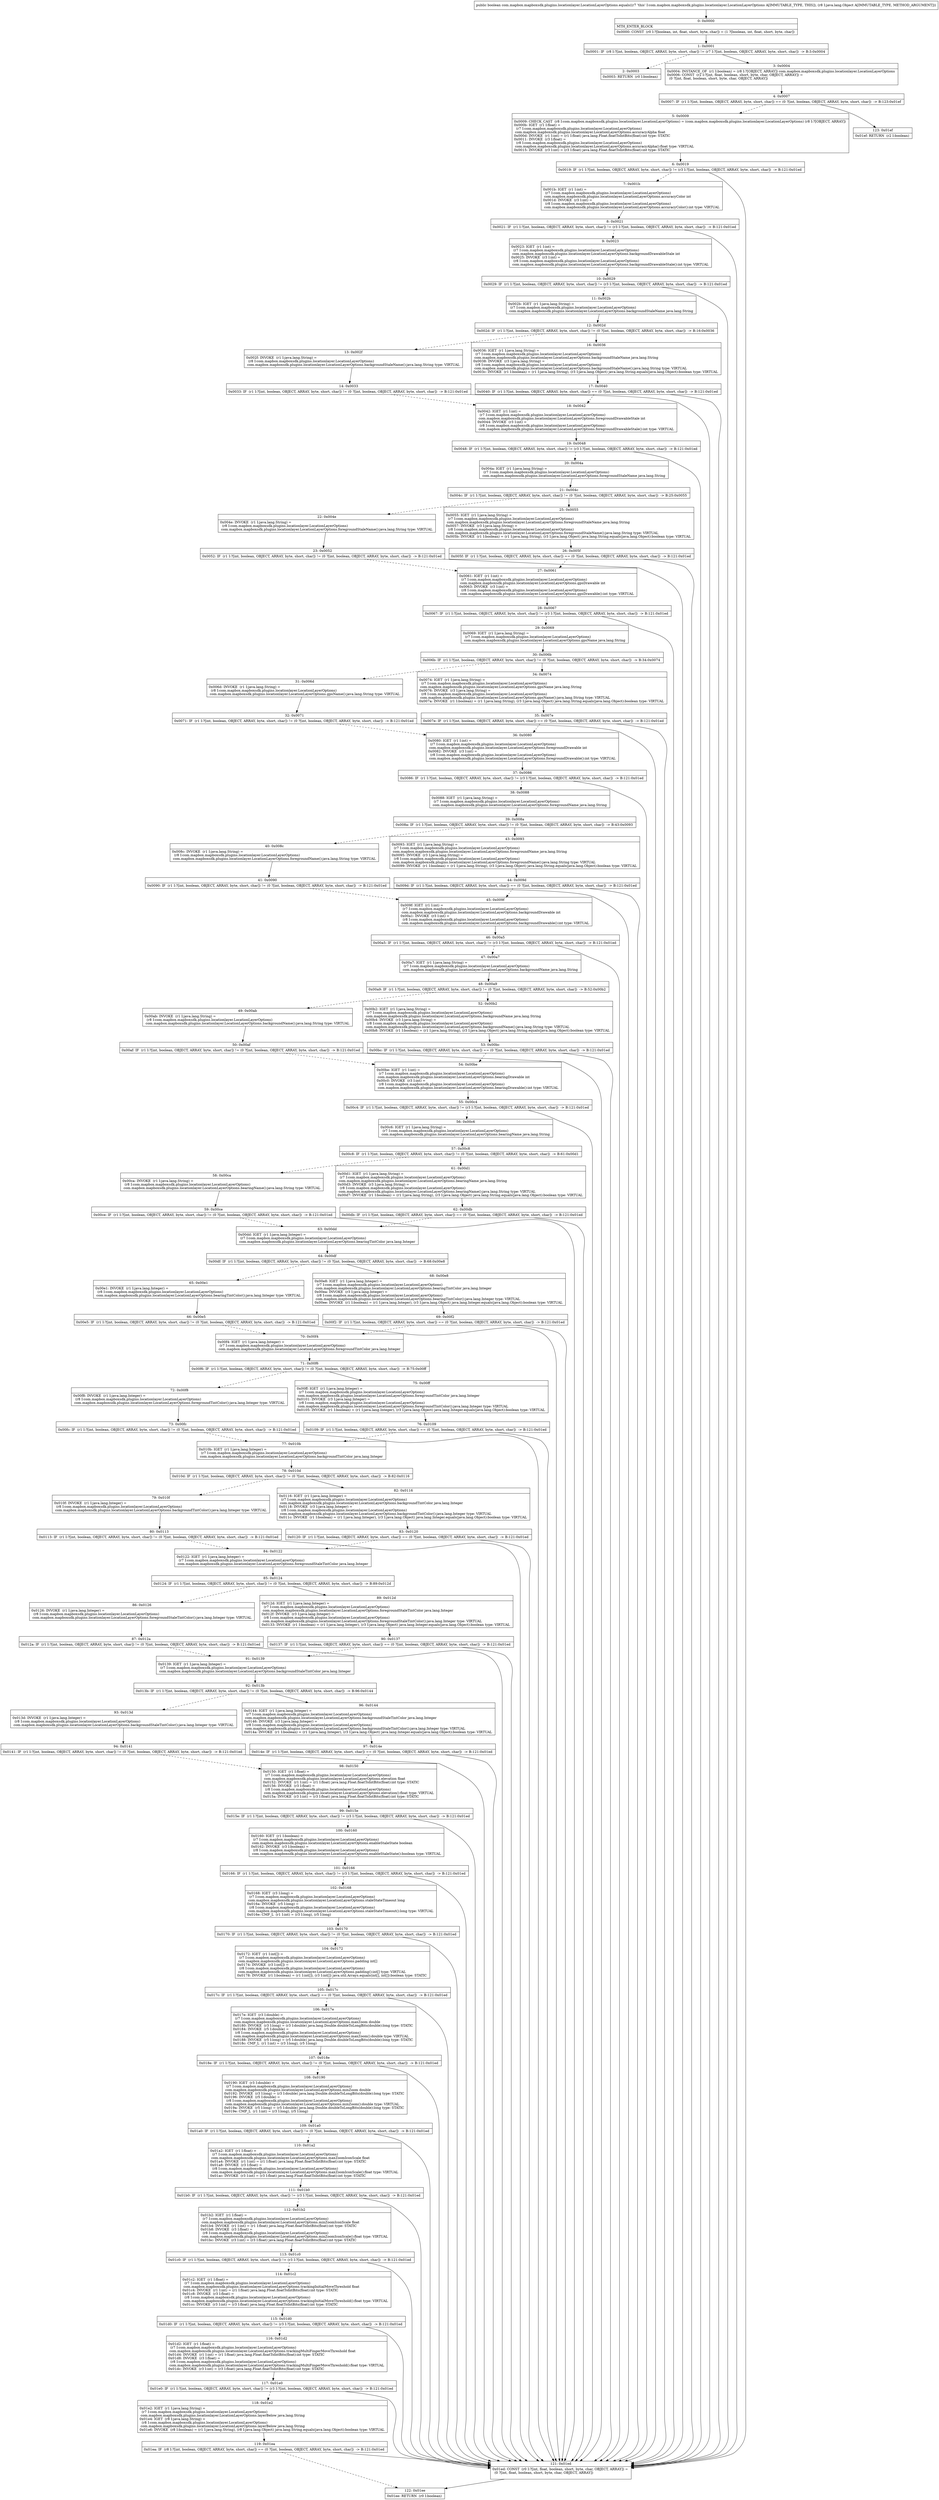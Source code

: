 digraph "CFG forcom.mapbox.mapboxsdk.plugins.locationlayer.LocationLayerOptions.equals(Ljava\/lang\/Object;)Z" {
Node_0 [shape=record,label="{0\:\ 0x0000|MTH_ENTER_BLOCK\l|0x0000: CONST  (r0 I:?[boolean, int, float, short, byte, char]) = (1 ?[boolean, int, float, short, byte, char]) \l}"];
Node_1 [shape=record,label="{1\:\ 0x0001|0x0001: IF  (r8 I:?[int, boolean, OBJECT, ARRAY, byte, short, char]) != (r7 I:?[int, boolean, OBJECT, ARRAY, byte, short, char])  \-\> B:3:0x0004 \l}"];
Node_2 [shape=record,label="{2\:\ 0x0003|0x0003: RETURN  (r0 I:boolean) \l}"];
Node_3 [shape=record,label="{3\:\ 0x0004|0x0004: INSTANCE_OF  (r1 I:boolean) = (r8 I:?[OBJECT, ARRAY]) com.mapbox.mapboxsdk.plugins.locationlayer.LocationLayerOptions \l0x0006: CONST  (r2 I:?[int, float, boolean, short, byte, char, OBJECT, ARRAY]) = \l  (0 ?[int, float, boolean, short, byte, char, OBJECT, ARRAY])\l \l}"];
Node_4 [shape=record,label="{4\:\ 0x0007|0x0007: IF  (r1 I:?[int, boolean, OBJECT, ARRAY, byte, short, char]) == (0 ?[int, boolean, OBJECT, ARRAY, byte, short, char])  \-\> B:123:0x01ef \l}"];
Node_5 [shape=record,label="{5\:\ 0x0009|0x0009: CHECK_CAST  (r8 I:com.mapbox.mapboxsdk.plugins.locationlayer.LocationLayerOptions) = (com.mapbox.mapboxsdk.plugins.locationlayer.LocationLayerOptions) (r8 I:?[OBJECT, ARRAY]) \l0x000b: IGET  (r1 I:float) = \l  (r7 I:com.mapbox.mapboxsdk.plugins.locationlayer.LocationLayerOptions)\l com.mapbox.mapboxsdk.plugins.locationlayer.LocationLayerOptions.accuracyAlpha float \l0x000d: INVOKE  (r1 I:int) = (r1 I:float) java.lang.Float.floatToIntBits(float):int type: STATIC \l0x0011: INVOKE  (r3 I:float) = \l  (r8 I:com.mapbox.mapboxsdk.plugins.locationlayer.LocationLayerOptions)\l com.mapbox.mapboxsdk.plugins.locationlayer.LocationLayerOptions.accuracyAlpha():float type: VIRTUAL \l0x0015: INVOKE  (r3 I:int) = (r3 I:float) java.lang.Float.floatToIntBits(float):int type: STATIC \l}"];
Node_6 [shape=record,label="{6\:\ 0x0019|0x0019: IF  (r1 I:?[int, boolean, OBJECT, ARRAY, byte, short, char]) != (r3 I:?[int, boolean, OBJECT, ARRAY, byte, short, char])  \-\> B:121:0x01ed \l}"];
Node_7 [shape=record,label="{7\:\ 0x001b|0x001b: IGET  (r1 I:int) = \l  (r7 I:com.mapbox.mapboxsdk.plugins.locationlayer.LocationLayerOptions)\l com.mapbox.mapboxsdk.plugins.locationlayer.LocationLayerOptions.accuracyColor int \l0x001d: INVOKE  (r3 I:int) = \l  (r8 I:com.mapbox.mapboxsdk.plugins.locationlayer.LocationLayerOptions)\l com.mapbox.mapboxsdk.plugins.locationlayer.LocationLayerOptions.accuracyColor():int type: VIRTUAL \l}"];
Node_8 [shape=record,label="{8\:\ 0x0021|0x0021: IF  (r1 I:?[int, boolean, OBJECT, ARRAY, byte, short, char]) != (r3 I:?[int, boolean, OBJECT, ARRAY, byte, short, char])  \-\> B:121:0x01ed \l}"];
Node_9 [shape=record,label="{9\:\ 0x0023|0x0023: IGET  (r1 I:int) = \l  (r7 I:com.mapbox.mapboxsdk.plugins.locationlayer.LocationLayerOptions)\l com.mapbox.mapboxsdk.plugins.locationlayer.LocationLayerOptions.backgroundDrawableStale int \l0x0025: INVOKE  (r3 I:int) = \l  (r8 I:com.mapbox.mapboxsdk.plugins.locationlayer.LocationLayerOptions)\l com.mapbox.mapboxsdk.plugins.locationlayer.LocationLayerOptions.backgroundDrawableStale():int type: VIRTUAL \l}"];
Node_10 [shape=record,label="{10\:\ 0x0029|0x0029: IF  (r1 I:?[int, boolean, OBJECT, ARRAY, byte, short, char]) != (r3 I:?[int, boolean, OBJECT, ARRAY, byte, short, char])  \-\> B:121:0x01ed \l}"];
Node_11 [shape=record,label="{11\:\ 0x002b|0x002b: IGET  (r1 I:java.lang.String) = \l  (r7 I:com.mapbox.mapboxsdk.plugins.locationlayer.LocationLayerOptions)\l com.mapbox.mapboxsdk.plugins.locationlayer.LocationLayerOptions.backgroundStaleName java.lang.String \l}"];
Node_12 [shape=record,label="{12\:\ 0x002d|0x002d: IF  (r1 I:?[int, boolean, OBJECT, ARRAY, byte, short, char]) != (0 ?[int, boolean, OBJECT, ARRAY, byte, short, char])  \-\> B:16:0x0036 \l}"];
Node_13 [shape=record,label="{13\:\ 0x002f|0x002f: INVOKE  (r1 I:java.lang.String) = \l  (r8 I:com.mapbox.mapboxsdk.plugins.locationlayer.LocationLayerOptions)\l com.mapbox.mapboxsdk.plugins.locationlayer.LocationLayerOptions.backgroundStaleName():java.lang.String type: VIRTUAL \l}"];
Node_14 [shape=record,label="{14\:\ 0x0033|0x0033: IF  (r1 I:?[int, boolean, OBJECT, ARRAY, byte, short, char]) != (0 ?[int, boolean, OBJECT, ARRAY, byte, short, char])  \-\> B:121:0x01ed \l}"];
Node_16 [shape=record,label="{16\:\ 0x0036|0x0036: IGET  (r1 I:java.lang.String) = \l  (r7 I:com.mapbox.mapboxsdk.plugins.locationlayer.LocationLayerOptions)\l com.mapbox.mapboxsdk.plugins.locationlayer.LocationLayerOptions.backgroundStaleName java.lang.String \l0x0038: INVOKE  (r3 I:java.lang.String) = \l  (r8 I:com.mapbox.mapboxsdk.plugins.locationlayer.LocationLayerOptions)\l com.mapbox.mapboxsdk.plugins.locationlayer.LocationLayerOptions.backgroundStaleName():java.lang.String type: VIRTUAL \l0x003c: INVOKE  (r1 I:boolean) = (r1 I:java.lang.String), (r3 I:java.lang.Object) java.lang.String.equals(java.lang.Object):boolean type: VIRTUAL \l}"];
Node_17 [shape=record,label="{17\:\ 0x0040|0x0040: IF  (r1 I:?[int, boolean, OBJECT, ARRAY, byte, short, char]) == (0 ?[int, boolean, OBJECT, ARRAY, byte, short, char])  \-\> B:121:0x01ed \l}"];
Node_18 [shape=record,label="{18\:\ 0x0042|0x0042: IGET  (r1 I:int) = \l  (r7 I:com.mapbox.mapboxsdk.plugins.locationlayer.LocationLayerOptions)\l com.mapbox.mapboxsdk.plugins.locationlayer.LocationLayerOptions.foregroundDrawableStale int \l0x0044: INVOKE  (r3 I:int) = \l  (r8 I:com.mapbox.mapboxsdk.plugins.locationlayer.LocationLayerOptions)\l com.mapbox.mapboxsdk.plugins.locationlayer.LocationLayerOptions.foregroundDrawableStale():int type: VIRTUAL \l}"];
Node_19 [shape=record,label="{19\:\ 0x0048|0x0048: IF  (r1 I:?[int, boolean, OBJECT, ARRAY, byte, short, char]) != (r3 I:?[int, boolean, OBJECT, ARRAY, byte, short, char])  \-\> B:121:0x01ed \l}"];
Node_20 [shape=record,label="{20\:\ 0x004a|0x004a: IGET  (r1 I:java.lang.String) = \l  (r7 I:com.mapbox.mapboxsdk.plugins.locationlayer.LocationLayerOptions)\l com.mapbox.mapboxsdk.plugins.locationlayer.LocationLayerOptions.foregroundStaleName java.lang.String \l}"];
Node_21 [shape=record,label="{21\:\ 0x004c|0x004c: IF  (r1 I:?[int, boolean, OBJECT, ARRAY, byte, short, char]) != (0 ?[int, boolean, OBJECT, ARRAY, byte, short, char])  \-\> B:25:0x0055 \l}"];
Node_22 [shape=record,label="{22\:\ 0x004e|0x004e: INVOKE  (r1 I:java.lang.String) = \l  (r8 I:com.mapbox.mapboxsdk.plugins.locationlayer.LocationLayerOptions)\l com.mapbox.mapboxsdk.plugins.locationlayer.LocationLayerOptions.foregroundStaleName():java.lang.String type: VIRTUAL \l}"];
Node_23 [shape=record,label="{23\:\ 0x0052|0x0052: IF  (r1 I:?[int, boolean, OBJECT, ARRAY, byte, short, char]) != (0 ?[int, boolean, OBJECT, ARRAY, byte, short, char])  \-\> B:121:0x01ed \l}"];
Node_25 [shape=record,label="{25\:\ 0x0055|0x0055: IGET  (r1 I:java.lang.String) = \l  (r7 I:com.mapbox.mapboxsdk.plugins.locationlayer.LocationLayerOptions)\l com.mapbox.mapboxsdk.plugins.locationlayer.LocationLayerOptions.foregroundStaleName java.lang.String \l0x0057: INVOKE  (r3 I:java.lang.String) = \l  (r8 I:com.mapbox.mapboxsdk.plugins.locationlayer.LocationLayerOptions)\l com.mapbox.mapboxsdk.plugins.locationlayer.LocationLayerOptions.foregroundStaleName():java.lang.String type: VIRTUAL \l0x005b: INVOKE  (r1 I:boolean) = (r1 I:java.lang.String), (r3 I:java.lang.Object) java.lang.String.equals(java.lang.Object):boolean type: VIRTUAL \l}"];
Node_26 [shape=record,label="{26\:\ 0x005f|0x005f: IF  (r1 I:?[int, boolean, OBJECT, ARRAY, byte, short, char]) == (0 ?[int, boolean, OBJECT, ARRAY, byte, short, char])  \-\> B:121:0x01ed \l}"];
Node_27 [shape=record,label="{27\:\ 0x0061|0x0061: IGET  (r1 I:int) = \l  (r7 I:com.mapbox.mapboxsdk.plugins.locationlayer.LocationLayerOptions)\l com.mapbox.mapboxsdk.plugins.locationlayer.LocationLayerOptions.gpsDrawable int \l0x0063: INVOKE  (r3 I:int) = \l  (r8 I:com.mapbox.mapboxsdk.plugins.locationlayer.LocationLayerOptions)\l com.mapbox.mapboxsdk.plugins.locationlayer.LocationLayerOptions.gpsDrawable():int type: VIRTUAL \l}"];
Node_28 [shape=record,label="{28\:\ 0x0067|0x0067: IF  (r1 I:?[int, boolean, OBJECT, ARRAY, byte, short, char]) != (r3 I:?[int, boolean, OBJECT, ARRAY, byte, short, char])  \-\> B:121:0x01ed \l}"];
Node_29 [shape=record,label="{29\:\ 0x0069|0x0069: IGET  (r1 I:java.lang.String) = \l  (r7 I:com.mapbox.mapboxsdk.plugins.locationlayer.LocationLayerOptions)\l com.mapbox.mapboxsdk.plugins.locationlayer.LocationLayerOptions.gpsName java.lang.String \l}"];
Node_30 [shape=record,label="{30\:\ 0x006b|0x006b: IF  (r1 I:?[int, boolean, OBJECT, ARRAY, byte, short, char]) != (0 ?[int, boolean, OBJECT, ARRAY, byte, short, char])  \-\> B:34:0x0074 \l}"];
Node_31 [shape=record,label="{31\:\ 0x006d|0x006d: INVOKE  (r1 I:java.lang.String) = \l  (r8 I:com.mapbox.mapboxsdk.plugins.locationlayer.LocationLayerOptions)\l com.mapbox.mapboxsdk.plugins.locationlayer.LocationLayerOptions.gpsName():java.lang.String type: VIRTUAL \l}"];
Node_32 [shape=record,label="{32\:\ 0x0071|0x0071: IF  (r1 I:?[int, boolean, OBJECT, ARRAY, byte, short, char]) != (0 ?[int, boolean, OBJECT, ARRAY, byte, short, char])  \-\> B:121:0x01ed \l}"];
Node_34 [shape=record,label="{34\:\ 0x0074|0x0074: IGET  (r1 I:java.lang.String) = \l  (r7 I:com.mapbox.mapboxsdk.plugins.locationlayer.LocationLayerOptions)\l com.mapbox.mapboxsdk.plugins.locationlayer.LocationLayerOptions.gpsName java.lang.String \l0x0076: INVOKE  (r3 I:java.lang.String) = \l  (r8 I:com.mapbox.mapboxsdk.plugins.locationlayer.LocationLayerOptions)\l com.mapbox.mapboxsdk.plugins.locationlayer.LocationLayerOptions.gpsName():java.lang.String type: VIRTUAL \l0x007a: INVOKE  (r1 I:boolean) = (r1 I:java.lang.String), (r3 I:java.lang.Object) java.lang.String.equals(java.lang.Object):boolean type: VIRTUAL \l}"];
Node_35 [shape=record,label="{35\:\ 0x007e|0x007e: IF  (r1 I:?[int, boolean, OBJECT, ARRAY, byte, short, char]) == (0 ?[int, boolean, OBJECT, ARRAY, byte, short, char])  \-\> B:121:0x01ed \l}"];
Node_36 [shape=record,label="{36\:\ 0x0080|0x0080: IGET  (r1 I:int) = \l  (r7 I:com.mapbox.mapboxsdk.plugins.locationlayer.LocationLayerOptions)\l com.mapbox.mapboxsdk.plugins.locationlayer.LocationLayerOptions.foregroundDrawable int \l0x0082: INVOKE  (r3 I:int) = \l  (r8 I:com.mapbox.mapboxsdk.plugins.locationlayer.LocationLayerOptions)\l com.mapbox.mapboxsdk.plugins.locationlayer.LocationLayerOptions.foregroundDrawable():int type: VIRTUAL \l}"];
Node_37 [shape=record,label="{37\:\ 0x0086|0x0086: IF  (r1 I:?[int, boolean, OBJECT, ARRAY, byte, short, char]) != (r3 I:?[int, boolean, OBJECT, ARRAY, byte, short, char])  \-\> B:121:0x01ed \l}"];
Node_38 [shape=record,label="{38\:\ 0x0088|0x0088: IGET  (r1 I:java.lang.String) = \l  (r7 I:com.mapbox.mapboxsdk.plugins.locationlayer.LocationLayerOptions)\l com.mapbox.mapboxsdk.plugins.locationlayer.LocationLayerOptions.foregroundName java.lang.String \l}"];
Node_39 [shape=record,label="{39\:\ 0x008a|0x008a: IF  (r1 I:?[int, boolean, OBJECT, ARRAY, byte, short, char]) != (0 ?[int, boolean, OBJECT, ARRAY, byte, short, char])  \-\> B:43:0x0093 \l}"];
Node_40 [shape=record,label="{40\:\ 0x008c|0x008c: INVOKE  (r1 I:java.lang.String) = \l  (r8 I:com.mapbox.mapboxsdk.plugins.locationlayer.LocationLayerOptions)\l com.mapbox.mapboxsdk.plugins.locationlayer.LocationLayerOptions.foregroundName():java.lang.String type: VIRTUAL \l}"];
Node_41 [shape=record,label="{41\:\ 0x0090|0x0090: IF  (r1 I:?[int, boolean, OBJECT, ARRAY, byte, short, char]) != (0 ?[int, boolean, OBJECT, ARRAY, byte, short, char])  \-\> B:121:0x01ed \l}"];
Node_43 [shape=record,label="{43\:\ 0x0093|0x0093: IGET  (r1 I:java.lang.String) = \l  (r7 I:com.mapbox.mapboxsdk.plugins.locationlayer.LocationLayerOptions)\l com.mapbox.mapboxsdk.plugins.locationlayer.LocationLayerOptions.foregroundName java.lang.String \l0x0095: INVOKE  (r3 I:java.lang.String) = \l  (r8 I:com.mapbox.mapboxsdk.plugins.locationlayer.LocationLayerOptions)\l com.mapbox.mapboxsdk.plugins.locationlayer.LocationLayerOptions.foregroundName():java.lang.String type: VIRTUAL \l0x0099: INVOKE  (r1 I:boolean) = (r1 I:java.lang.String), (r3 I:java.lang.Object) java.lang.String.equals(java.lang.Object):boolean type: VIRTUAL \l}"];
Node_44 [shape=record,label="{44\:\ 0x009d|0x009d: IF  (r1 I:?[int, boolean, OBJECT, ARRAY, byte, short, char]) == (0 ?[int, boolean, OBJECT, ARRAY, byte, short, char])  \-\> B:121:0x01ed \l}"];
Node_45 [shape=record,label="{45\:\ 0x009f|0x009f: IGET  (r1 I:int) = \l  (r7 I:com.mapbox.mapboxsdk.plugins.locationlayer.LocationLayerOptions)\l com.mapbox.mapboxsdk.plugins.locationlayer.LocationLayerOptions.backgroundDrawable int \l0x00a1: INVOKE  (r3 I:int) = \l  (r8 I:com.mapbox.mapboxsdk.plugins.locationlayer.LocationLayerOptions)\l com.mapbox.mapboxsdk.plugins.locationlayer.LocationLayerOptions.backgroundDrawable():int type: VIRTUAL \l}"];
Node_46 [shape=record,label="{46\:\ 0x00a5|0x00a5: IF  (r1 I:?[int, boolean, OBJECT, ARRAY, byte, short, char]) != (r3 I:?[int, boolean, OBJECT, ARRAY, byte, short, char])  \-\> B:121:0x01ed \l}"];
Node_47 [shape=record,label="{47\:\ 0x00a7|0x00a7: IGET  (r1 I:java.lang.String) = \l  (r7 I:com.mapbox.mapboxsdk.plugins.locationlayer.LocationLayerOptions)\l com.mapbox.mapboxsdk.plugins.locationlayer.LocationLayerOptions.backgroundName java.lang.String \l}"];
Node_48 [shape=record,label="{48\:\ 0x00a9|0x00a9: IF  (r1 I:?[int, boolean, OBJECT, ARRAY, byte, short, char]) != (0 ?[int, boolean, OBJECT, ARRAY, byte, short, char])  \-\> B:52:0x00b2 \l}"];
Node_49 [shape=record,label="{49\:\ 0x00ab|0x00ab: INVOKE  (r1 I:java.lang.String) = \l  (r8 I:com.mapbox.mapboxsdk.plugins.locationlayer.LocationLayerOptions)\l com.mapbox.mapboxsdk.plugins.locationlayer.LocationLayerOptions.backgroundName():java.lang.String type: VIRTUAL \l}"];
Node_50 [shape=record,label="{50\:\ 0x00af|0x00af: IF  (r1 I:?[int, boolean, OBJECT, ARRAY, byte, short, char]) != (0 ?[int, boolean, OBJECT, ARRAY, byte, short, char])  \-\> B:121:0x01ed \l}"];
Node_52 [shape=record,label="{52\:\ 0x00b2|0x00b2: IGET  (r1 I:java.lang.String) = \l  (r7 I:com.mapbox.mapboxsdk.plugins.locationlayer.LocationLayerOptions)\l com.mapbox.mapboxsdk.plugins.locationlayer.LocationLayerOptions.backgroundName java.lang.String \l0x00b4: INVOKE  (r3 I:java.lang.String) = \l  (r8 I:com.mapbox.mapboxsdk.plugins.locationlayer.LocationLayerOptions)\l com.mapbox.mapboxsdk.plugins.locationlayer.LocationLayerOptions.backgroundName():java.lang.String type: VIRTUAL \l0x00b8: INVOKE  (r1 I:boolean) = (r1 I:java.lang.String), (r3 I:java.lang.Object) java.lang.String.equals(java.lang.Object):boolean type: VIRTUAL \l}"];
Node_53 [shape=record,label="{53\:\ 0x00bc|0x00bc: IF  (r1 I:?[int, boolean, OBJECT, ARRAY, byte, short, char]) == (0 ?[int, boolean, OBJECT, ARRAY, byte, short, char])  \-\> B:121:0x01ed \l}"];
Node_54 [shape=record,label="{54\:\ 0x00be|0x00be: IGET  (r1 I:int) = \l  (r7 I:com.mapbox.mapboxsdk.plugins.locationlayer.LocationLayerOptions)\l com.mapbox.mapboxsdk.plugins.locationlayer.LocationLayerOptions.bearingDrawable int \l0x00c0: INVOKE  (r3 I:int) = \l  (r8 I:com.mapbox.mapboxsdk.plugins.locationlayer.LocationLayerOptions)\l com.mapbox.mapboxsdk.plugins.locationlayer.LocationLayerOptions.bearingDrawable():int type: VIRTUAL \l}"];
Node_55 [shape=record,label="{55\:\ 0x00c4|0x00c4: IF  (r1 I:?[int, boolean, OBJECT, ARRAY, byte, short, char]) != (r3 I:?[int, boolean, OBJECT, ARRAY, byte, short, char])  \-\> B:121:0x01ed \l}"];
Node_56 [shape=record,label="{56\:\ 0x00c6|0x00c6: IGET  (r1 I:java.lang.String) = \l  (r7 I:com.mapbox.mapboxsdk.plugins.locationlayer.LocationLayerOptions)\l com.mapbox.mapboxsdk.plugins.locationlayer.LocationLayerOptions.bearingName java.lang.String \l}"];
Node_57 [shape=record,label="{57\:\ 0x00c8|0x00c8: IF  (r1 I:?[int, boolean, OBJECT, ARRAY, byte, short, char]) != (0 ?[int, boolean, OBJECT, ARRAY, byte, short, char])  \-\> B:61:0x00d1 \l}"];
Node_58 [shape=record,label="{58\:\ 0x00ca|0x00ca: INVOKE  (r1 I:java.lang.String) = \l  (r8 I:com.mapbox.mapboxsdk.plugins.locationlayer.LocationLayerOptions)\l com.mapbox.mapboxsdk.plugins.locationlayer.LocationLayerOptions.bearingName():java.lang.String type: VIRTUAL \l}"];
Node_59 [shape=record,label="{59\:\ 0x00ce|0x00ce: IF  (r1 I:?[int, boolean, OBJECT, ARRAY, byte, short, char]) != (0 ?[int, boolean, OBJECT, ARRAY, byte, short, char])  \-\> B:121:0x01ed \l}"];
Node_61 [shape=record,label="{61\:\ 0x00d1|0x00d1: IGET  (r1 I:java.lang.String) = \l  (r7 I:com.mapbox.mapboxsdk.plugins.locationlayer.LocationLayerOptions)\l com.mapbox.mapboxsdk.plugins.locationlayer.LocationLayerOptions.bearingName java.lang.String \l0x00d3: INVOKE  (r3 I:java.lang.String) = \l  (r8 I:com.mapbox.mapboxsdk.plugins.locationlayer.LocationLayerOptions)\l com.mapbox.mapboxsdk.plugins.locationlayer.LocationLayerOptions.bearingName():java.lang.String type: VIRTUAL \l0x00d7: INVOKE  (r1 I:boolean) = (r1 I:java.lang.String), (r3 I:java.lang.Object) java.lang.String.equals(java.lang.Object):boolean type: VIRTUAL \l}"];
Node_62 [shape=record,label="{62\:\ 0x00db|0x00db: IF  (r1 I:?[int, boolean, OBJECT, ARRAY, byte, short, char]) == (0 ?[int, boolean, OBJECT, ARRAY, byte, short, char])  \-\> B:121:0x01ed \l}"];
Node_63 [shape=record,label="{63\:\ 0x00dd|0x00dd: IGET  (r1 I:java.lang.Integer) = \l  (r7 I:com.mapbox.mapboxsdk.plugins.locationlayer.LocationLayerOptions)\l com.mapbox.mapboxsdk.plugins.locationlayer.LocationLayerOptions.bearingTintColor java.lang.Integer \l}"];
Node_64 [shape=record,label="{64\:\ 0x00df|0x00df: IF  (r1 I:?[int, boolean, OBJECT, ARRAY, byte, short, char]) != (0 ?[int, boolean, OBJECT, ARRAY, byte, short, char])  \-\> B:68:0x00e8 \l}"];
Node_65 [shape=record,label="{65\:\ 0x00e1|0x00e1: INVOKE  (r1 I:java.lang.Integer) = \l  (r8 I:com.mapbox.mapboxsdk.plugins.locationlayer.LocationLayerOptions)\l com.mapbox.mapboxsdk.plugins.locationlayer.LocationLayerOptions.bearingTintColor():java.lang.Integer type: VIRTUAL \l}"];
Node_66 [shape=record,label="{66\:\ 0x00e5|0x00e5: IF  (r1 I:?[int, boolean, OBJECT, ARRAY, byte, short, char]) != (0 ?[int, boolean, OBJECT, ARRAY, byte, short, char])  \-\> B:121:0x01ed \l}"];
Node_68 [shape=record,label="{68\:\ 0x00e8|0x00e8: IGET  (r1 I:java.lang.Integer) = \l  (r7 I:com.mapbox.mapboxsdk.plugins.locationlayer.LocationLayerOptions)\l com.mapbox.mapboxsdk.plugins.locationlayer.LocationLayerOptions.bearingTintColor java.lang.Integer \l0x00ea: INVOKE  (r3 I:java.lang.Integer) = \l  (r8 I:com.mapbox.mapboxsdk.plugins.locationlayer.LocationLayerOptions)\l com.mapbox.mapboxsdk.plugins.locationlayer.LocationLayerOptions.bearingTintColor():java.lang.Integer type: VIRTUAL \l0x00ee: INVOKE  (r1 I:boolean) = (r1 I:java.lang.Integer), (r3 I:java.lang.Object) java.lang.Integer.equals(java.lang.Object):boolean type: VIRTUAL \l}"];
Node_69 [shape=record,label="{69\:\ 0x00f2|0x00f2: IF  (r1 I:?[int, boolean, OBJECT, ARRAY, byte, short, char]) == (0 ?[int, boolean, OBJECT, ARRAY, byte, short, char])  \-\> B:121:0x01ed \l}"];
Node_70 [shape=record,label="{70\:\ 0x00f4|0x00f4: IGET  (r1 I:java.lang.Integer) = \l  (r7 I:com.mapbox.mapboxsdk.plugins.locationlayer.LocationLayerOptions)\l com.mapbox.mapboxsdk.plugins.locationlayer.LocationLayerOptions.foregroundTintColor java.lang.Integer \l}"];
Node_71 [shape=record,label="{71\:\ 0x00f6|0x00f6: IF  (r1 I:?[int, boolean, OBJECT, ARRAY, byte, short, char]) != (0 ?[int, boolean, OBJECT, ARRAY, byte, short, char])  \-\> B:75:0x00ff \l}"];
Node_72 [shape=record,label="{72\:\ 0x00f8|0x00f8: INVOKE  (r1 I:java.lang.Integer) = \l  (r8 I:com.mapbox.mapboxsdk.plugins.locationlayer.LocationLayerOptions)\l com.mapbox.mapboxsdk.plugins.locationlayer.LocationLayerOptions.foregroundTintColor():java.lang.Integer type: VIRTUAL \l}"];
Node_73 [shape=record,label="{73\:\ 0x00fc|0x00fc: IF  (r1 I:?[int, boolean, OBJECT, ARRAY, byte, short, char]) != (0 ?[int, boolean, OBJECT, ARRAY, byte, short, char])  \-\> B:121:0x01ed \l}"];
Node_75 [shape=record,label="{75\:\ 0x00ff|0x00ff: IGET  (r1 I:java.lang.Integer) = \l  (r7 I:com.mapbox.mapboxsdk.plugins.locationlayer.LocationLayerOptions)\l com.mapbox.mapboxsdk.plugins.locationlayer.LocationLayerOptions.foregroundTintColor java.lang.Integer \l0x0101: INVOKE  (r3 I:java.lang.Integer) = \l  (r8 I:com.mapbox.mapboxsdk.plugins.locationlayer.LocationLayerOptions)\l com.mapbox.mapboxsdk.plugins.locationlayer.LocationLayerOptions.foregroundTintColor():java.lang.Integer type: VIRTUAL \l0x0105: INVOKE  (r1 I:boolean) = (r1 I:java.lang.Integer), (r3 I:java.lang.Object) java.lang.Integer.equals(java.lang.Object):boolean type: VIRTUAL \l}"];
Node_76 [shape=record,label="{76\:\ 0x0109|0x0109: IF  (r1 I:?[int, boolean, OBJECT, ARRAY, byte, short, char]) == (0 ?[int, boolean, OBJECT, ARRAY, byte, short, char])  \-\> B:121:0x01ed \l}"];
Node_77 [shape=record,label="{77\:\ 0x010b|0x010b: IGET  (r1 I:java.lang.Integer) = \l  (r7 I:com.mapbox.mapboxsdk.plugins.locationlayer.LocationLayerOptions)\l com.mapbox.mapboxsdk.plugins.locationlayer.LocationLayerOptions.backgroundTintColor java.lang.Integer \l}"];
Node_78 [shape=record,label="{78\:\ 0x010d|0x010d: IF  (r1 I:?[int, boolean, OBJECT, ARRAY, byte, short, char]) != (0 ?[int, boolean, OBJECT, ARRAY, byte, short, char])  \-\> B:82:0x0116 \l}"];
Node_79 [shape=record,label="{79\:\ 0x010f|0x010f: INVOKE  (r1 I:java.lang.Integer) = \l  (r8 I:com.mapbox.mapboxsdk.plugins.locationlayer.LocationLayerOptions)\l com.mapbox.mapboxsdk.plugins.locationlayer.LocationLayerOptions.backgroundTintColor():java.lang.Integer type: VIRTUAL \l}"];
Node_80 [shape=record,label="{80\:\ 0x0113|0x0113: IF  (r1 I:?[int, boolean, OBJECT, ARRAY, byte, short, char]) != (0 ?[int, boolean, OBJECT, ARRAY, byte, short, char])  \-\> B:121:0x01ed \l}"];
Node_82 [shape=record,label="{82\:\ 0x0116|0x0116: IGET  (r1 I:java.lang.Integer) = \l  (r7 I:com.mapbox.mapboxsdk.plugins.locationlayer.LocationLayerOptions)\l com.mapbox.mapboxsdk.plugins.locationlayer.LocationLayerOptions.backgroundTintColor java.lang.Integer \l0x0118: INVOKE  (r3 I:java.lang.Integer) = \l  (r8 I:com.mapbox.mapboxsdk.plugins.locationlayer.LocationLayerOptions)\l com.mapbox.mapboxsdk.plugins.locationlayer.LocationLayerOptions.backgroundTintColor():java.lang.Integer type: VIRTUAL \l0x011c: INVOKE  (r1 I:boolean) = (r1 I:java.lang.Integer), (r3 I:java.lang.Object) java.lang.Integer.equals(java.lang.Object):boolean type: VIRTUAL \l}"];
Node_83 [shape=record,label="{83\:\ 0x0120|0x0120: IF  (r1 I:?[int, boolean, OBJECT, ARRAY, byte, short, char]) == (0 ?[int, boolean, OBJECT, ARRAY, byte, short, char])  \-\> B:121:0x01ed \l}"];
Node_84 [shape=record,label="{84\:\ 0x0122|0x0122: IGET  (r1 I:java.lang.Integer) = \l  (r7 I:com.mapbox.mapboxsdk.plugins.locationlayer.LocationLayerOptions)\l com.mapbox.mapboxsdk.plugins.locationlayer.LocationLayerOptions.foregroundStaleTintColor java.lang.Integer \l}"];
Node_85 [shape=record,label="{85\:\ 0x0124|0x0124: IF  (r1 I:?[int, boolean, OBJECT, ARRAY, byte, short, char]) != (0 ?[int, boolean, OBJECT, ARRAY, byte, short, char])  \-\> B:89:0x012d \l}"];
Node_86 [shape=record,label="{86\:\ 0x0126|0x0126: INVOKE  (r1 I:java.lang.Integer) = \l  (r8 I:com.mapbox.mapboxsdk.plugins.locationlayer.LocationLayerOptions)\l com.mapbox.mapboxsdk.plugins.locationlayer.LocationLayerOptions.foregroundStaleTintColor():java.lang.Integer type: VIRTUAL \l}"];
Node_87 [shape=record,label="{87\:\ 0x012a|0x012a: IF  (r1 I:?[int, boolean, OBJECT, ARRAY, byte, short, char]) != (0 ?[int, boolean, OBJECT, ARRAY, byte, short, char])  \-\> B:121:0x01ed \l}"];
Node_89 [shape=record,label="{89\:\ 0x012d|0x012d: IGET  (r1 I:java.lang.Integer) = \l  (r7 I:com.mapbox.mapboxsdk.plugins.locationlayer.LocationLayerOptions)\l com.mapbox.mapboxsdk.plugins.locationlayer.LocationLayerOptions.foregroundStaleTintColor java.lang.Integer \l0x012f: INVOKE  (r3 I:java.lang.Integer) = \l  (r8 I:com.mapbox.mapboxsdk.plugins.locationlayer.LocationLayerOptions)\l com.mapbox.mapboxsdk.plugins.locationlayer.LocationLayerOptions.foregroundStaleTintColor():java.lang.Integer type: VIRTUAL \l0x0133: INVOKE  (r1 I:boolean) = (r1 I:java.lang.Integer), (r3 I:java.lang.Object) java.lang.Integer.equals(java.lang.Object):boolean type: VIRTUAL \l}"];
Node_90 [shape=record,label="{90\:\ 0x0137|0x0137: IF  (r1 I:?[int, boolean, OBJECT, ARRAY, byte, short, char]) == (0 ?[int, boolean, OBJECT, ARRAY, byte, short, char])  \-\> B:121:0x01ed \l}"];
Node_91 [shape=record,label="{91\:\ 0x0139|0x0139: IGET  (r1 I:java.lang.Integer) = \l  (r7 I:com.mapbox.mapboxsdk.plugins.locationlayer.LocationLayerOptions)\l com.mapbox.mapboxsdk.plugins.locationlayer.LocationLayerOptions.backgroundStaleTintColor java.lang.Integer \l}"];
Node_92 [shape=record,label="{92\:\ 0x013b|0x013b: IF  (r1 I:?[int, boolean, OBJECT, ARRAY, byte, short, char]) != (0 ?[int, boolean, OBJECT, ARRAY, byte, short, char])  \-\> B:96:0x0144 \l}"];
Node_93 [shape=record,label="{93\:\ 0x013d|0x013d: INVOKE  (r1 I:java.lang.Integer) = \l  (r8 I:com.mapbox.mapboxsdk.plugins.locationlayer.LocationLayerOptions)\l com.mapbox.mapboxsdk.plugins.locationlayer.LocationLayerOptions.backgroundStaleTintColor():java.lang.Integer type: VIRTUAL \l}"];
Node_94 [shape=record,label="{94\:\ 0x0141|0x0141: IF  (r1 I:?[int, boolean, OBJECT, ARRAY, byte, short, char]) != (0 ?[int, boolean, OBJECT, ARRAY, byte, short, char])  \-\> B:121:0x01ed \l}"];
Node_96 [shape=record,label="{96\:\ 0x0144|0x0144: IGET  (r1 I:java.lang.Integer) = \l  (r7 I:com.mapbox.mapboxsdk.plugins.locationlayer.LocationLayerOptions)\l com.mapbox.mapboxsdk.plugins.locationlayer.LocationLayerOptions.backgroundStaleTintColor java.lang.Integer \l0x0146: INVOKE  (r3 I:java.lang.Integer) = \l  (r8 I:com.mapbox.mapboxsdk.plugins.locationlayer.LocationLayerOptions)\l com.mapbox.mapboxsdk.plugins.locationlayer.LocationLayerOptions.backgroundStaleTintColor():java.lang.Integer type: VIRTUAL \l0x014a: INVOKE  (r1 I:boolean) = (r1 I:java.lang.Integer), (r3 I:java.lang.Object) java.lang.Integer.equals(java.lang.Object):boolean type: VIRTUAL \l}"];
Node_97 [shape=record,label="{97\:\ 0x014e|0x014e: IF  (r1 I:?[int, boolean, OBJECT, ARRAY, byte, short, char]) == (0 ?[int, boolean, OBJECT, ARRAY, byte, short, char])  \-\> B:121:0x01ed \l}"];
Node_98 [shape=record,label="{98\:\ 0x0150|0x0150: IGET  (r1 I:float) = \l  (r7 I:com.mapbox.mapboxsdk.plugins.locationlayer.LocationLayerOptions)\l com.mapbox.mapboxsdk.plugins.locationlayer.LocationLayerOptions.elevation float \l0x0152: INVOKE  (r1 I:int) = (r1 I:float) java.lang.Float.floatToIntBits(float):int type: STATIC \l0x0156: INVOKE  (r3 I:float) = \l  (r8 I:com.mapbox.mapboxsdk.plugins.locationlayer.LocationLayerOptions)\l com.mapbox.mapboxsdk.plugins.locationlayer.LocationLayerOptions.elevation():float type: VIRTUAL \l0x015a: INVOKE  (r3 I:int) = (r3 I:float) java.lang.Float.floatToIntBits(float):int type: STATIC \l}"];
Node_99 [shape=record,label="{99\:\ 0x015e|0x015e: IF  (r1 I:?[int, boolean, OBJECT, ARRAY, byte, short, char]) != (r3 I:?[int, boolean, OBJECT, ARRAY, byte, short, char])  \-\> B:121:0x01ed \l}"];
Node_100 [shape=record,label="{100\:\ 0x0160|0x0160: IGET  (r1 I:boolean) = \l  (r7 I:com.mapbox.mapboxsdk.plugins.locationlayer.LocationLayerOptions)\l com.mapbox.mapboxsdk.plugins.locationlayer.LocationLayerOptions.enableStaleState boolean \l0x0162: INVOKE  (r3 I:boolean) = \l  (r8 I:com.mapbox.mapboxsdk.plugins.locationlayer.LocationLayerOptions)\l com.mapbox.mapboxsdk.plugins.locationlayer.LocationLayerOptions.enableStaleState():boolean type: VIRTUAL \l}"];
Node_101 [shape=record,label="{101\:\ 0x0166|0x0166: IF  (r1 I:?[int, boolean, OBJECT, ARRAY, byte, short, char]) != (r3 I:?[int, boolean, OBJECT, ARRAY, byte, short, char])  \-\> B:121:0x01ed \l}"];
Node_102 [shape=record,label="{102\:\ 0x0168|0x0168: IGET  (r3 I:long) = \l  (r7 I:com.mapbox.mapboxsdk.plugins.locationlayer.LocationLayerOptions)\l com.mapbox.mapboxsdk.plugins.locationlayer.LocationLayerOptions.staleStateTimeout long \l0x016a: INVOKE  (r5 I:long) = \l  (r8 I:com.mapbox.mapboxsdk.plugins.locationlayer.LocationLayerOptions)\l com.mapbox.mapboxsdk.plugins.locationlayer.LocationLayerOptions.staleStateTimeout():long type: VIRTUAL \l0x016e: CMP_L  (r1 I:int) = (r3 I:long), (r5 I:long) \l}"];
Node_103 [shape=record,label="{103\:\ 0x0170|0x0170: IF  (r1 I:?[int, boolean, OBJECT, ARRAY, byte, short, char]) != (0 ?[int, boolean, OBJECT, ARRAY, byte, short, char])  \-\> B:121:0x01ed \l}"];
Node_104 [shape=record,label="{104\:\ 0x0172|0x0172: IGET  (r1 I:int[]) = \l  (r7 I:com.mapbox.mapboxsdk.plugins.locationlayer.LocationLayerOptions)\l com.mapbox.mapboxsdk.plugins.locationlayer.LocationLayerOptions.padding int[] \l0x0174: INVOKE  (r3 I:int[]) = \l  (r8 I:com.mapbox.mapboxsdk.plugins.locationlayer.LocationLayerOptions)\l com.mapbox.mapboxsdk.plugins.locationlayer.LocationLayerOptions.padding():int[] type: VIRTUAL \l0x0178: INVOKE  (r1 I:boolean) = (r1 I:int[]), (r3 I:int[]) java.util.Arrays.equals(int[], int[]):boolean type: STATIC \l}"];
Node_105 [shape=record,label="{105\:\ 0x017c|0x017c: IF  (r1 I:?[int, boolean, OBJECT, ARRAY, byte, short, char]) == (0 ?[int, boolean, OBJECT, ARRAY, byte, short, char])  \-\> B:121:0x01ed \l}"];
Node_106 [shape=record,label="{106\:\ 0x017e|0x017e: IGET  (r3 I:double) = \l  (r7 I:com.mapbox.mapboxsdk.plugins.locationlayer.LocationLayerOptions)\l com.mapbox.mapboxsdk.plugins.locationlayer.LocationLayerOptions.maxZoom double \l0x0180: INVOKE  (r3 I:long) = (r3 I:double) java.lang.Double.doubleToLongBits(double):long type: STATIC \l0x0184: INVOKE  (r5 I:double) = \l  (r8 I:com.mapbox.mapboxsdk.plugins.locationlayer.LocationLayerOptions)\l com.mapbox.mapboxsdk.plugins.locationlayer.LocationLayerOptions.maxZoom():double type: VIRTUAL \l0x0188: INVOKE  (r5 I:long) = (r5 I:double) java.lang.Double.doubleToLongBits(double):long type: STATIC \l0x018c: CMP_L  (r1 I:int) = (r3 I:long), (r5 I:long) \l}"];
Node_107 [shape=record,label="{107\:\ 0x018e|0x018e: IF  (r1 I:?[int, boolean, OBJECT, ARRAY, byte, short, char]) != (0 ?[int, boolean, OBJECT, ARRAY, byte, short, char])  \-\> B:121:0x01ed \l}"];
Node_108 [shape=record,label="{108\:\ 0x0190|0x0190: IGET  (r3 I:double) = \l  (r7 I:com.mapbox.mapboxsdk.plugins.locationlayer.LocationLayerOptions)\l com.mapbox.mapboxsdk.plugins.locationlayer.LocationLayerOptions.minZoom double \l0x0192: INVOKE  (r3 I:long) = (r3 I:double) java.lang.Double.doubleToLongBits(double):long type: STATIC \l0x0196: INVOKE  (r5 I:double) = \l  (r8 I:com.mapbox.mapboxsdk.plugins.locationlayer.LocationLayerOptions)\l com.mapbox.mapboxsdk.plugins.locationlayer.LocationLayerOptions.minZoom():double type: VIRTUAL \l0x019a: INVOKE  (r5 I:long) = (r5 I:double) java.lang.Double.doubleToLongBits(double):long type: STATIC \l0x019e: CMP_L  (r1 I:int) = (r3 I:long), (r5 I:long) \l}"];
Node_109 [shape=record,label="{109\:\ 0x01a0|0x01a0: IF  (r1 I:?[int, boolean, OBJECT, ARRAY, byte, short, char]) != (0 ?[int, boolean, OBJECT, ARRAY, byte, short, char])  \-\> B:121:0x01ed \l}"];
Node_110 [shape=record,label="{110\:\ 0x01a2|0x01a2: IGET  (r1 I:float) = \l  (r7 I:com.mapbox.mapboxsdk.plugins.locationlayer.LocationLayerOptions)\l com.mapbox.mapboxsdk.plugins.locationlayer.LocationLayerOptions.maxZoomIconScale float \l0x01a4: INVOKE  (r1 I:int) = (r1 I:float) java.lang.Float.floatToIntBits(float):int type: STATIC \l0x01a8: INVOKE  (r3 I:float) = \l  (r8 I:com.mapbox.mapboxsdk.plugins.locationlayer.LocationLayerOptions)\l com.mapbox.mapboxsdk.plugins.locationlayer.LocationLayerOptions.maxZoomIconScale():float type: VIRTUAL \l0x01ac: INVOKE  (r3 I:int) = (r3 I:float) java.lang.Float.floatToIntBits(float):int type: STATIC \l}"];
Node_111 [shape=record,label="{111\:\ 0x01b0|0x01b0: IF  (r1 I:?[int, boolean, OBJECT, ARRAY, byte, short, char]) != (r3 I:?[int, boolean, OBJECT, ARRAY, byte, short, char])  \-\> B:121:0x01ed \l}"];
Node_112 [shape=record,label="{112\:\ 0x01b2|0x01b2: IGET  (r1 I:float) = \l  (r7 I:com.mapbox.mapboxsdk.plugins.locationlayer.LocationLayerOptions)\l com.mapbox.mapboxsdk.plugins.locationlayer.LocationLayerOptions.minZoomIconScale float \l0x01b4: INVOKE  (r1 I:int) = (r1 I:float) java.lang.Float.floatToIntBits(float):int type: STATIC \l0x01b8: INVOKE  (r3 I:float) = \l  (r8 I:com.mapbox.mapboxsdk.plugins.locationlayer.LocationLayerOptions)\l com.mapbox.mapboxsdk.plugins.locationlayer.LocationLayerOptions.minZoomIconScale():float type: VIRTUAL \l0x01bc: INVOKE  (r3 I:int) = (r3 I:float) java.lang.Float.floatToIntBits(float):int type: STATIC \l}"];
Node_113 [shape=record,label="{113\:\ 0x01c0|0x01c0: IF  (r1 I:?[int, boolean, OBJECT, ARRAY, byte, short, char]) != (r3 I:?[int, boolean, OBJECT, ARRAY, byte, short, char])  \-\> B:121:0x01ed \l}"];
Node_114 [shape=record,label="{114\:\ 0x01c2|0x01c2: IGET  (r1 I:float) = \l  (r7 I:com.mapbox.mapboxsdk.plugins.locationlayer.LocationLayerOptions)\l com.mapbox.mapboxsdk.plugins.locationlayer.LocationLayerOptions.trackingInitialMoveThreshold float \l0x01c4: INVOKE  (r1 I:int) = (r1 I:float) java.lang.Float.floatToIntBits(float):int type: STATIC \l0x01c8: INVOKE  (r3 I:float) = \l  (r8 I:com.mapbox.mapboxsdk.plugins.locationlayer.LocationLayerOptions)\l com.mapbox.mapboxsdk.plugins.locationlayer.LocationLayerOptions.trackingInitialMoveThreshold():float type: VIRTUAL \l0x01cc: INVOKE  (r3 I:int) = (r3 I:float) java.lang.Float.floatToIntBits(float):int type: STATIC \l}"];
Node_115 [shape=record,label="{115\:\ 0x01d0|0x01d0: IF  (r1 I:?[int, boolean, OBJECT, ARRAY, byte, short, char]) != (r3 I:?[int, boolean, OBJECT, ARRAY, byte, short, char])  \-\> B:121:0x01ed \l}"];
Node_116 [shape=record,label="{116\:\ 0x01d2|0x01d2: IGET  (r1 I:float) = \l  (r7 I:com.mapbox.mapboxsdk.plugins.locationlayer.LocationLayerOptions)\l com.mapbox.mapboxsdk.plugins.locationlayer.LocationLayerOptions.trackingMultiFingerMoveThreshold float \l0x01d4: INVOKE  (r1 I:int) = (r1 I:float) java.lang.Float.floatToIntBits(float):int type: STATIC \l0x01d8: INVOKE  (r3 I:float) = \l  (r8 I:com.mapbox.mapboxsdk.plugins.locationlayer.LocationLayerOptions)\l com.mapbox.mapboxsdk.plugins.locationlayer.LocationLayerOptions.trackingMultiFingerMoveThreshold():float type: VIRTUAL \l0x01dc: INVOKE  (r3 I:int) = (r3 I:float) java.lang.Float.floatToIntBits(float):int type: STATIC \l}"];
Node_117 [shape=record,label="{117\:\ 0x01e0|0x01e0: IF  (r1 I:?[int, boolean, OBJECT, ARRAY, byte, short, char]) != (r3 I:?[int, boolean, OBJECT, ARRAY, byte, short, char])  \-\> B:121:0x01ed \l}"];
Node_118 [shape=record,label="{118\:\ 0x01e2|0x01e2: IGET  (r1 I:java.lang.String) = \l  (r7 I:com.mapbox.mapboxsdk.plugins.locationlayer.LocationLayerOptions)\l com.mapbox.mapboxsdk.plugins.locationlayer.LocationLayerOptions.layerBelow java.lang.String \l0x01e4: IGET  (r8 I:java.lang.String) = \l  (r8 I:com.mapbox.mapboxsdk.plugins.locationlayer.LocationLayerOptions)\l com.mapbox.mapboxsdk.plugins.locationlayer.LocationLayerOptions.layerBelow java.lang.String \l0x01e6: INVOKE  (r8 I:boolean) = (r1 I:java.lang.String), (r8 I:java.lang.Object) java.lang.String.equals(java.lang.Object):boolean type: VIRTUAL \l}"];
Node_119 [shape=record,label="{119\:\ 0x01ea|0x01ea: IF  (r8 I:?[int, boolean, OBJECT, ARRAY, byte, short, char]) == (0 ?[int, boolean, OBJECT, ARRAY, byte, short, char])  \-\> B:121:0x01ed \l}"];
Node_121 [shape=record,label="{121\:\ 0x01ed|0x01ed: CONST  (r0 I:?[int, float, boolean, short, byte, char, OBJECT, ARRAY]) = \l  (0 ?[int, float, boolean, short, byte, char, OBJECT, ARRAY])\l \l}"];
Node_122 [shape=record,label="{122\:\ 0x01ee|0x01ee: RETURN  (r0 I:boolean) \l}"];
Node_123 [shape=record,label="{123\:\ 0x01ef|0x01ef: RETURN  (r2 I:boolean) \l}"];
MethodNode[shape=record,label="{public boolean com.mapbox.mapboxsdk.plugins.locationlayer.LocationLayerOptions.equals((r7 'this' I:com.mapbox.mapboxsdk.plugins.locationlayer.LocationLayerOptions A[IMMUTABLE_TYPE, THIS]), (r8 I:java.lang.Object A[IMMUTABLE_TYPE, METHOD_ARGUMENT])) }"];
MethodNode -> Node_0;
Node_0 -> Node_1;
Node_1 -> Node_2[style=dashed];
Node_1 -> Node_3;
Node_3 -> Node_4;
Node_4 -> Node_5[style=dashed];
Node_4 -> Node_123;
Node_5 -> Node_6;
Node_6 -> Node_7[style=dashed];
Node_6 -> Node_121;
Node_7 -> Node_8;
Node_8 -> Node_9[style=dashed];
Node_8 -> Node_121;
Node_9 -> Node_10;
Node_10 -> Node_11[style=dashed];
Node_10 -> Node_121;
Node_11 -> Node_12;
Node_12 -> Node_13[style=dashed];
Node_12 -> Node_16;
Node_13 -> Node_14;
Node_14 -> Node_121;
Node_14 -> Node_18[style=dashed];
Node_16 -> Node_17;
Node_17 -> Node_18[style=dashed];
Node_17 -> Node_121;
Node_18 -> Node_19;
Node_19 -> Node_20[style=dashed];
Node_19 -> Node_121;
Node_20 -> Node_21;
Node_21 -> Node_22[style=dashed];
Node_21 -> Node_25;
Node_22 -> Node_23;
Node_23 -> Node_121;
Node_23 -> Node_27[style=dashed];
Node_25 -> Node_26;
Node_26 -> Node_27[style=dashed];
Node_26 -> Node_121;
Node_27 -> Node_28;
Node_28 -> Node_29[style=dashed];
Node_28 -> Node_121;
Node_29 -> Node_30;
Node_30 -> Node_31[style=dashed];
Node_30 -> Node_34;
Node_31 -> Node_32;
Node_32 -> Node_121;
Node_32 -> Node_36[style=dashed];
Node_34 -> Node_35;
Node_35 -> Node_36[style=dashed];
Node_35 -> Node_121;
Node_36 -> Node_37;
Node_37 -> Node_38[style=dashed];
Node_37 -> Node_121;
Node_38 -> Node_39;
Node_39 -> Node_40[style=dashed];
Node_39 -> Node_43;
Node_40 -> Node_41;
Node_41 -> Node_121;
Node_41 -> Node_45[style=dashed];
Node_43 -> Node_44;
Node_44 -> Node_45[style=dashed];
Node_44 -> Node_121;
Node_45 -> Node_46;
Node_46 -> Node_47[style=dashed];
Node_46 -> Node_121;
Node_47 -> Node_48;
Node_48 -> Node_49[style=dashed];
Node_48 -> Node_52;
Node_49 -> Node_50;
Node_50 -> Node_121;
Node_50 -> Node_54[style=dashed];
Node_52 -> Node_53;
Node_53 -> Node_54[style=dashed];
Node_53 -> Node_121;
Node_54 -> Node_55;
Node_55 -> Node_56[style=dashed];
Node_55 -> Node_121;
Node_56 -> Node_57;
Node_57 -> Node_58[style=dashed];
Node_57 -> Node_61;
Node_58 -> Node_59;
Node_59 -> Node_121;
Node_59 -> Node_63[style=dashed];
Node_61 -> Node_62;
Node_62 -> Node_63[style=dashed];
Node_62 -> Node_121;
Node_63 -> Node_64;
Node_64 -> Node_65[style=dashed];
Node_64 -> Node_68;
Node_65 -> Node_66;
Node_66 -> Node_121;
Node_66 -> Node_70[style=dashed];
Node_68 -> Node_69;
Node_69 -> Node_70[style=dashed];
Node_69 -> Node_121;
Node_70 -> Node_71;
Node_71 -> Node_72[style=dashed];
Node_71 -> Node_75;
Node_72 -> Node_73;
Node_73 -> Node_121;
Node_73 -> Node_77[style=dashed];
Node_75 -> Node_76;
Node_76 -> Node_77[style=dashed];
Node_76 -> Node_121;
Node_77 -> Node_78;
Node_78 -> Node_79[style=dashed];
Node_78 -> Node_82;
Node_79 -> Node_80;
Node_80 -> Node_121;
Node_80 -> Node_84[style=dashed];
Node_82 -> Node_83;
Node_83 -> Node_84[style=dashed];
Node_83 -> Node_121;
Node_84 -> Node_85;
Node_85 -> Node_86[style=dashed];
Node_85 -> Node_89;
Node_86 -> Node_87;
Node_87 -> Node_121;
Node_87 -> Node_91[style=dashed];
Node_89 -> Node_90;
Node_90 -> Node_91[style=dashed];
Node_90 -> Node_121;
Node_91 -> Node_92;
Node_92 -> Node_93[style=dashed];
Node_92 -> Node_96;
Node_93 -> Node_94;
Node_94 -> Node_121;
Node_94 -> Node_98[style=dashed];
Node_96 -> Node_97;
Node_97 -> Node_98[style=dashed];
Node_97 -> Node_121;
Node_98 -> Node_99;
Node_99 -> Node_100[style=dashed];
Node_99 -> Node_121;
Node_100 -> Node_101;
Node_101 -> Node_102[style=dashed];
Node_101 -> Node_121;
Node_102 -> Node_103;
Node_103 -> Node_104[style=dashed];
Node_103 -> Node_121;
Node_104 -> Node_105;
Node_105 -> Node_106[style=dashed];
Node_105 -> Node_121;
Node_106 -> Node_107;
Node_107 -> Node_108[style=dashed];
Node_107 -> Node_121;
Node_108 -> Node_109;
Node_109 -> Node_110[style=dashed];
Node_109 -> Node_121;
Node_110 -> Node_111;
Node_111 -> Node_112[style=dashed];
Node_111 -> Node_121;
Node_112 -> Node_113;
Node_113 -> Node_114[style=dashed];
Node_113 -> Node_121;
Node_114 -> Node_115;
Node_115 -> Node_116[style=dashed];
Node_115 -> Node_121;
Node_116 -> Node_117;
Node_117 -> Node_118[style=dashed];
Node_117 -> Node_121;
Node_118 -> Node_119;
Node_119 -> Node_121;
Node_119 -> Node_122[style=dashed];
Node_121 -> Node_122;
}

